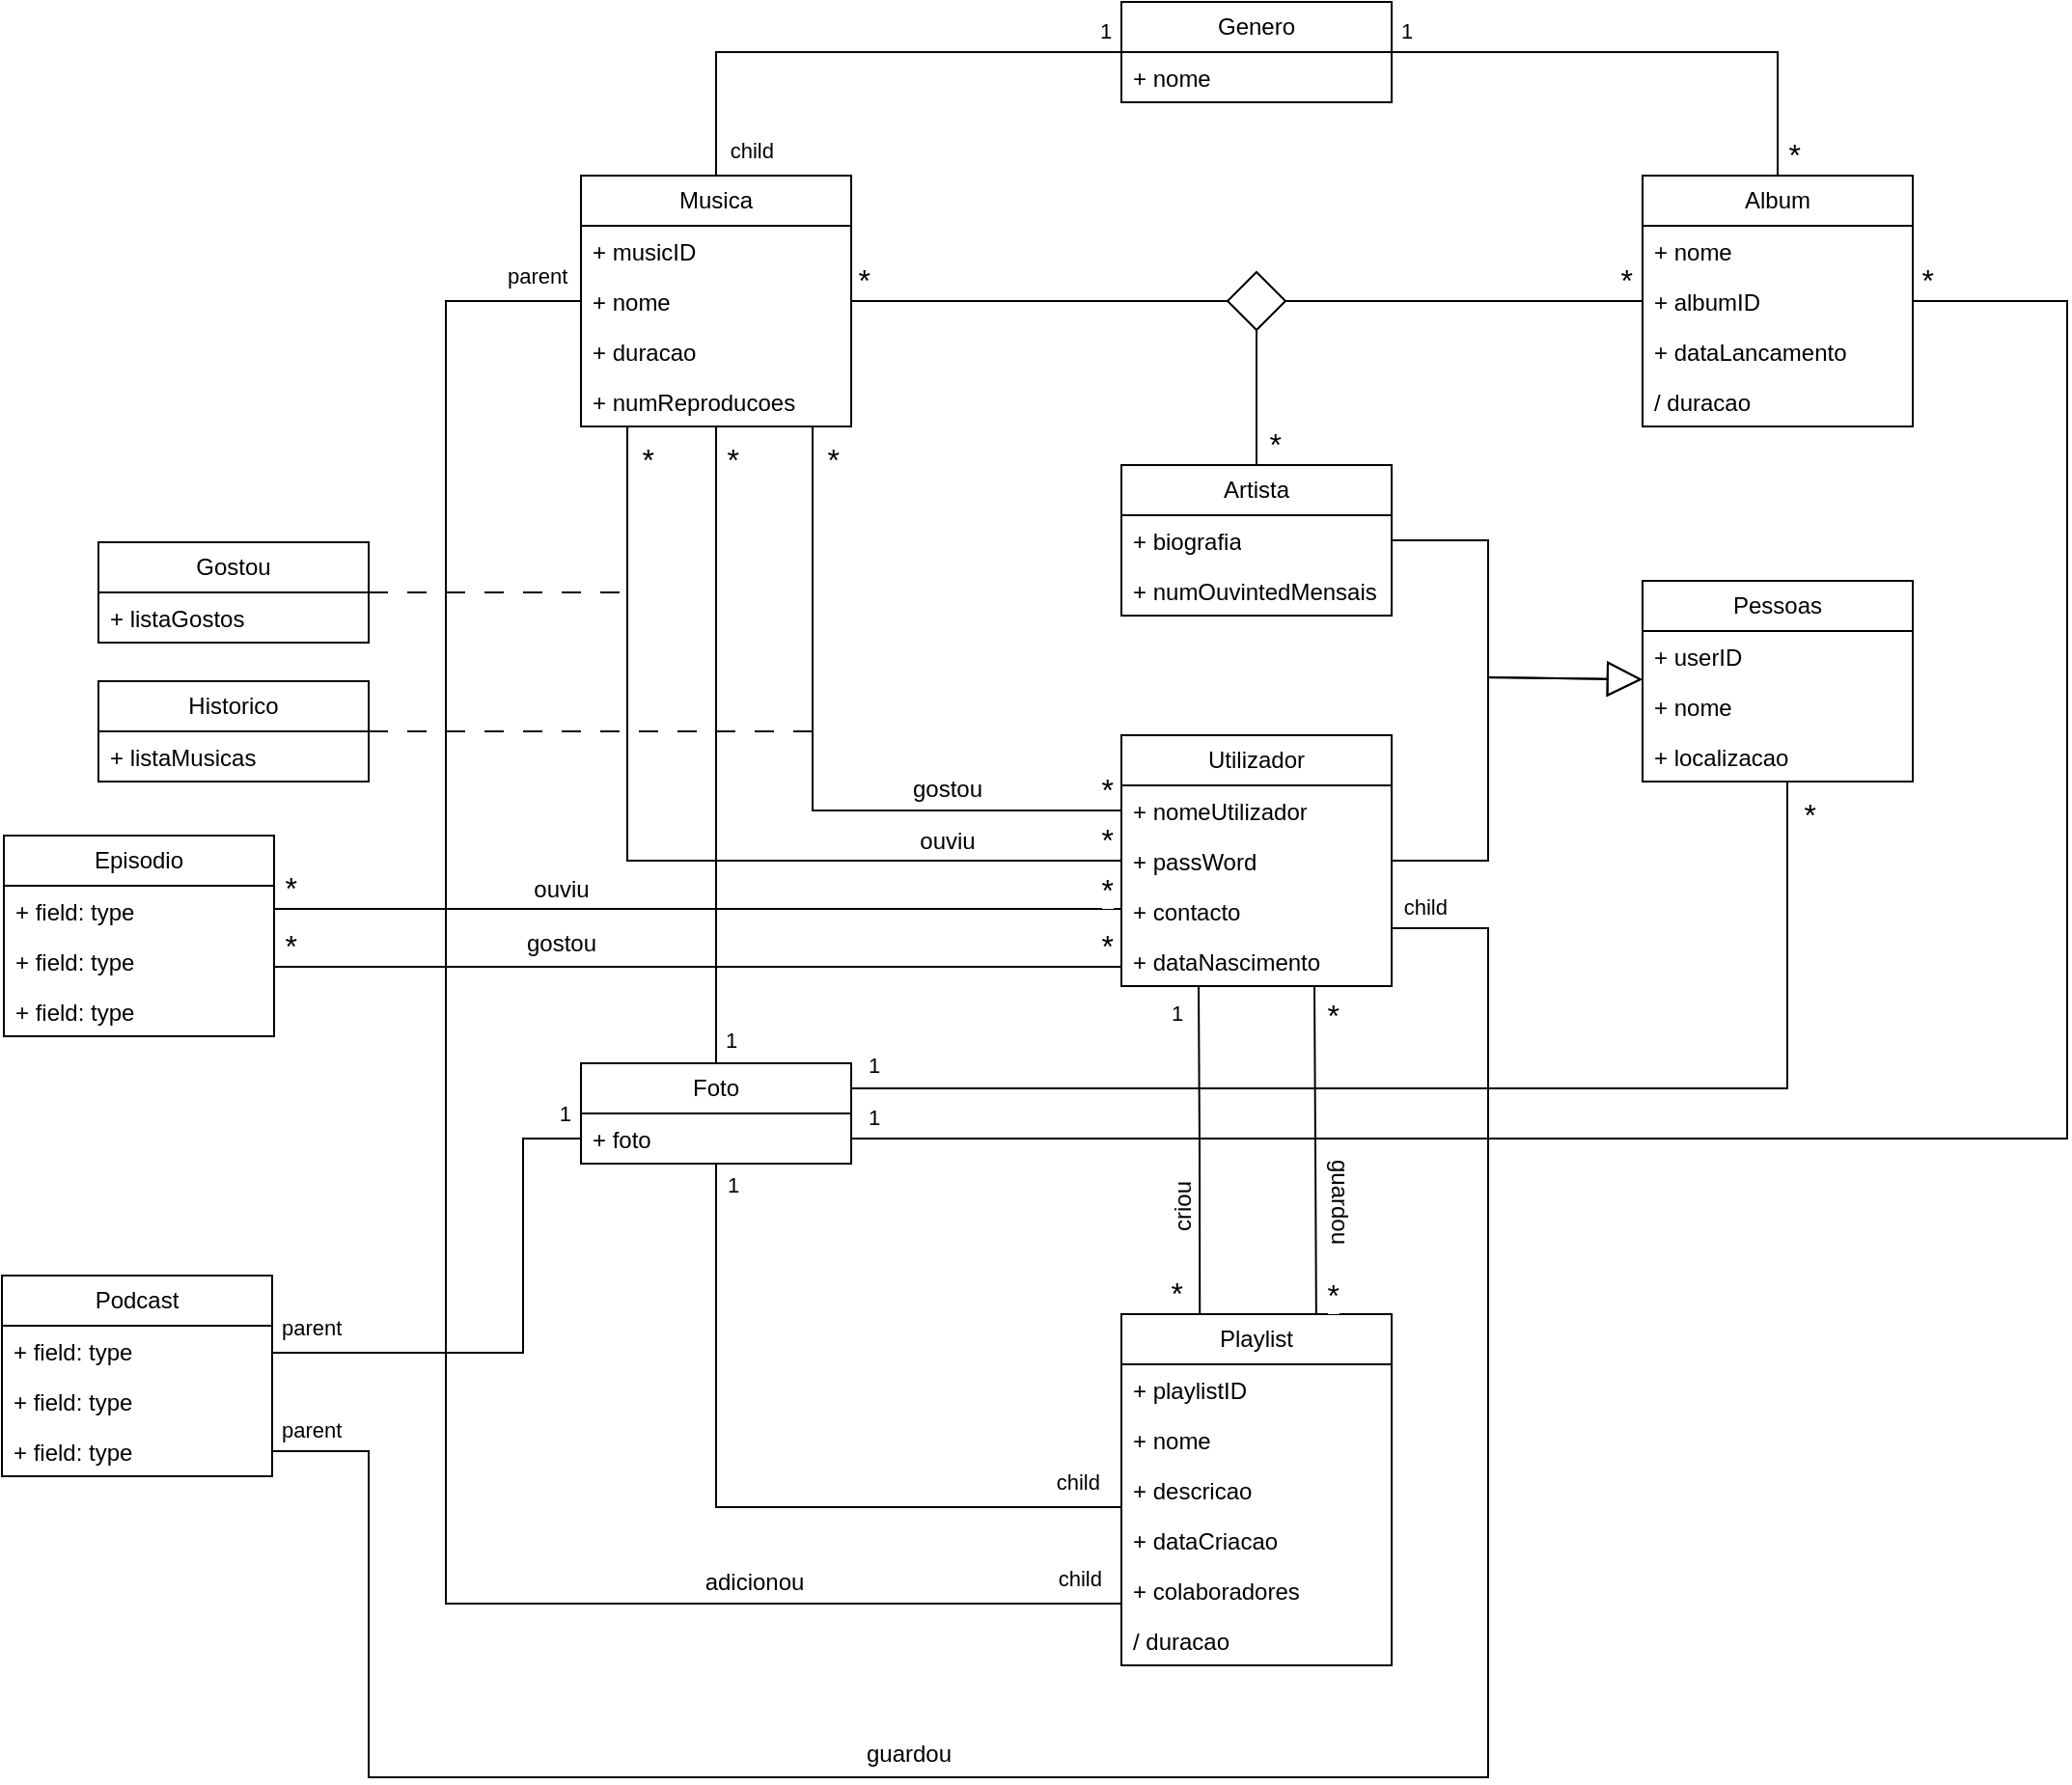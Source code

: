 <mxfile version="24.7.17">
  <diagram name="Page-1" id="JNxZQq6QSESMFC3WA3kJ">
    <mxGraphModel dx="2282" dy="948" grid="1" gridSize="10" guides="1" tooltips="1" connect="1" arrows="1" fold="1" page="1" pageScale="1" pageWidth="850" pageHeight="1100" math="0" shadow="0">
      <root>
        <mxCell id="0" />
        <mxCell id="1" parent="0" />
        <mxCell id="OnMlO-O9Yx9e1WYlPsAH-1" value="Pessoas" style="swimlane;fontStyle=0;childLayout=stackLayout;horizontal=1;startSize=26;fillColor=none;horizontalStack=0;resizeParent=1;resizeParentMax=0;resizeLast=0;collapsible=1;marginBottom=0;whiteSpace=wrap;html=1;" parent="1" vertex="1">
          <mxGeometry x="180" y="380" width="140" height="104" as="geometry">
            <mxRectangle x="80" y="80" width="90" height="30" as="alternateBounds" />
          </mxGeometry>
        </mxCell>
        <mxCell id="OnMlO-O9Yx9e1WYlPsAH-2" value="+ userID" style="text;strokeColor=none;fillColor=none;align=left;verticalAlign=top;spacingLeft=4;spacingRight=4;overflow=hidden;rotatable=0;points=[[0,0.5],[1,0.5]];portConstraint=eastwest;whiteSpace=wrap;html=1;" parent="OnMlO-O9Yx9e1WYlPsAH-1" vertex="1">
          <mxGeometry y="26" width="140" height="26" as="geometry" />
        </mxCell>
        <mxCell id="OnMlO-O9Yx9e1WYlPsAH-3" value="+ nome" style="text;strokeColor=none;fillColor=none;align=left;verticalAlign=top;spacingLeft=4;spacingRight=4;overflow=hidden;rotatable=0;points=[[0,0.5],[1,0.5]];portConstraint=eastwest;whiteSpace=wrap;html=1;" parent="OnMlO-O9Yx9e1WYlPsAH-1" vertex="1">
          <mxGeometry y="52" width="140" height="26" as="geometry" />
        </mxCell>
        <mxCell id="OnMlO-O9Yx9e1WYlPsAH-4" value="+ localizacao" style="text;strokeColor=none;fillColor=none;align=left;verticalAlign=top;spacingLeft=4;spacingRight=4;overflow=hidden;rotatable=0;points=[[0,0.5],[1,0.5]];portConstraint=eastwest;whiteSpace=wrap;html=1;" parent="OnMlO-O9Yx9e1WYlPsAH-1" vertex="1">
          <mxGeometry y="78" width="140" height="26" as="geometry" />
        </mxCell>
        <mxCell id="OnMlO-O9Yx9e1WYlPsAH-7" value="Artista" style="swimlane;fontStyle=0;childLayout=stackLayout;horizontal=1;startSize=26;fillColor=none;horizontalStack=0;resizeParent=1;resizeParentMax=0;resizeLast=0;collapsible=1;marginBottom=0;whiteSpace=wrap;html=1;" parent="1" vertex="1">
          <mxGeometry x="-90" y="320" width="140" height="78" as="geometry" />
        </mxCell>
        <mxCell id="OnMlO-O9Yx9e1WYlPsAH-8" value="+ biografia" style="text;strokeColor=none;fillColor=none;align=left;verticalAlign=top;spacingLeft=4;spacingRight=4;overflow=hidden;rotatable=0;points=[[0,0.5],[1,0.5]];portConstraint=eastwest;whiteSpace=wrap;html=1;" parent="OnMlO-O9Yx9e1WYlPsAH-7" vertex="1">
          <mxGeometry y="26" width="140" height="26" as="geometry" />
        </mxCell>
        <mxCell id="OnMlO-O9Yx9e1WYlPsAH-9" value="+ numOuvintedMensais" style="text;strokeColor=none;fillColor=none;align=left;verticalAlign=top;spacingLeft=4;spacingRight=4;overflow=hidden;rotatable=0;points=[[0,0.5],[1,0.5]];portConstraint=eastwest;whiteSpace=wrap;html=1;" parent="OnMlO-O9Yx9e1WYlPsAH-7" vertex="1">
          <mxGeometry y="52" width="140" height="26" as="geometry" />
        </mxCell>
        <mxCell id="OnMlO-O9Yx9e1WYlPsAH-11" value="Utilizador" style="swimlane;fontStyle=0;childLayout=stackLayout;horizontal=1;startSize=26;fillColor=none;horizontalStack=0;resizeParent=1;resizeParentMax=0;resizeLast=0;collapsible=1;marginBottom=0;whiteSpace=wrap;html=1;" parent="1" vertex="1">
          <mxGeometry x="-90" y="460" width="140" height="130" as="geometry" />
        </mxCell>
        <mxCell id="OnMlO-O9Yx9e1WYlPsAH-12" value="+ nomeUtilizador" style="text;strokeColor=none;fillColor=none;align=left;verticalAlign=top;spacingLeft=4;spacingRight=4;overflow=hidden;rotatable=0;points=[[0,0.5],[1,0.5]];portConstraint=eastwest;whiteSpace=wrap;html=1;" parent="OnMlO-O9Yx9e1WYlPsAH-11" vertex="1">
          <mxGeometry y="26" width="140" height="26" as="geometry" />
        </mxCell>
        <mxCell id="OnMlO-O9Yx9e1WYlPsAH-13" value="+ passWord" style="text;strokeColor=none;fillColor=none;align=left;verticalAlign=top;spacingLeft=4;spacingRight=4;overflow=hidden;rotatable=0;points=[[0,0.5],[1,0.5]];portConstraint=eastwest;whiteSpace=wrap;html=1;" parent="OnMlO-O9Yx9e1WYlPsAH-11" vertex="1">
          <mxGeometry y="52" width="140" height="26" as="geometry" />
        </mxCell>
        <mxCell id="OnMlO-O9Yx9e1WYlPsAH-14" value="+ contacto" style="text;strokeColor=none;fillColor=none;align=left;verticalAlign=top;spacingLeft=4;spacingRight=4;overflow=hidden;rotatable=0;points=[[0,0.5],[1,0.5]];portConstraint=eastwest;whiteSpace=wrap;html=1;" parent="OnMlO-O9Yx9e1WYlPsAH-11" vertex="1">
          <mxGeometry y="78" width="140" height="26" as="geometry" />
        </mxCell>
        <mxCell id="OnMlO-O9Yx9e1WYlPsAH-15" value="+ dataNascimento" style="text;strokeColor=none;fillColor=none;align=left;verticalAlign=top;spacingLeft=4;spacingRight=4;overflow=hidden;rotatable=0;points=[[0,0.5],[1,0.5]];portConstraint=eastwest;whiteSpace=wrap;html=1;" parent="OnMlO-O9Yx9e1WYlPsAH-11" vertex="1">
          <mxGeometry y="104" width="140" height="26" as="geometry" />
        </mxCell>
        <mxCell id="OnMlO-O9Yx9e1WYlPsAH-23" value="" style="endArrow=block;endSize=16;endFill=0;html=1;rounded=0;" parent="1" source="OnMlO-O9Yx9e1WYlPsAH-7" target="OnMlO-O9Yx9e1WYlPsAH-1" edge="1">
          <mxGeometry width="160" relative="1" as="geometry">
            <mxPoint x="60" y="580" as="sourcePoint" />
            <mxPoint x="220" y="580" as="targetPoint" />
            <Array as="points">
              <mxPoint x="100" y="359" />
              <mxPoint x="100" y="430" />
            </Array>
          </mxGeometry>
        </mxCell>
        <mxCell id="OnMlO-O9Yx9e1WYlPsAH-24" value="" style="endArrow=block;endSize=16;endFill=0;html=1;rounded=0;" parent="1" source="OnMlO-O9Yx9e1WYlPsAH-11" target="OnMlO-O9Yx9e1WYlPsAH-1" edge="1">
          <mxGeometry width="160" relative="1" as="geometry">
            <mxPoint x="60" y="369" as="sourcePoint" />
            <mxPoint x="160" y="610" as="targetPoint" />
            <Array as="points">
              <mxPoint x="100" y="525" />
              <mxPoint x="100" y="430" />
            </Array>
          </mxGeometry>
        </mxCell>
        <mxCell id="OnMlO-O9Yx9e1WYlPsAH-25" value="Foto" style="swimlane;fontStyle=0;childLayout=stackLayout;horizontal=1;startSize=26;fillColor=none;horizontalStack=0;resizeParent=1;resizeParentMax=0;resizeLast=0;collapsible=1;marginBottom=0;whiteSpace=wrap;html=1;" parent="1" vertex="1">
          <mxGeometry x="-370" y="630" width="140" height="52" as="geometry" />
        </mxCell>
        <mxCell id="OnMlO-O9Yx9e1WYlPsAH-26" value="+ foto" style="text;strokeColor=none;fillColor=none;align=left;verticalAlign=top;spacingLeft=4;spacingRight=4;overflow=hidden;rotatable=0;points=[[0,0.5],[1,0.5]];portConstraint=eastwest;whiteSpace=wrap;html=1;" parent="OnMlO-O9Yx9e1WYlPsAH-25" vertex="1">
          <mxGeometry y="26" width="140" height="26" as="geometry" />
        </mxCell>
        <mxCell id="OnMlO-O9Yx9e1WYlPsAH-43" value="" style="rhombus;whiteSpace=wrap;html=1;" parent="1" vertex="1">
          <mxGeometry x="-35" y="220" width="30" height="30" as="geometry" />
        </mxCell>
        <mxCell id="OnMlO-O9Yx9e1WYlPsAH-45" value="" style="endArrow=none;html=1;edgeStyle=orthogonalEdgeStyle;rounded=0;entryX=0.5;entryY=1;entryDx=0;entryDy=0;" parent="1" source="OnMlO-O9Yx9e1WYlPsAH-7" target="OnMlO-O9Yx9e1WYlPsAH-43" edge="1">
          <mxGeometry relative="1" as="geometry">
            <mxPoint x="-100" y="260" as="sourcePoint" />
            <mxPoint x="60" y="260" as="targetPoint" />
          </mxGeometry>
        </mxCell>
        <mxCell id="OnMlO-O9Yx9e1WYlPsAH-48" value="Musica" style="swimlane;fontStyle=0;childLayout=stackLayout;horizontal=1;startSize=26;fillColor=none;horizontalStack=0;resizeParent=1;resizeParentMax=0;resizeLast=0;collapsible=1;marginBottom=0;whiteSpace=wrap;html=1;" parent="1" vertex="1">
          <mxGeometry x="-370" y="170" width="140" height="130" as="geometry" />
        </mxCell>
        <mxCell id="OnMlO-O9Yx9e1WYlPsAH-49" value="+ musicID" style="text;strokeColor=none;fillColor=none;align=left;verticalAlign=top;spacingLeft=4;spacingRight=4;overflow=hidden;rotatable=0;points=[[0,0.5],[1,0.5]];portConstraint=eastwest;whiteSpace=wrap;html=1;" parent="OnMlO-O9Yx9e1WYlPsAH-48" vertex="1">
          <mxGeometry y="26" width="140" height="26" as="geometry" />
        </mxCell>
        <mxCell id="OnMlO-O9Yx9e1WYlPsAH-50" value="+ nome" style="text;strokeColor=none;fillColor=none;align=left;verticalAlign=top;spacingLeft=4;spacingRight=4;overflow=hidden;rotatable=0;points=[[0,0.5],[1,0.5]];portConstraint=eastwest;whiteSpace=wrap;html=1;" parent="OnMlO-O9Yx9e1WYlPsAH-48" vertex="1">
          <mxGeometry y="52" width="140" height="26" as="geometry" />
        </mxCell>
        <mxCell id="OnMlO-O9Yx9e1WYlPsAH-51" value="+ duracao" style="text;strokeColor=none;fillColor=none;align=left;verticalAlign=top;spacingLeft=4;spacingRight=4;overflow=hidden;rotatable=0;points=[[0,0.5],[1,0.5]];portConstraint=eastwest;whiteSpace=wrap;html=1;" parent="OnMlO-O9Yx9e1WYlPsAH-48" vertex="1">
          <mxGeometry y="78" width="140" height="26" as="geometry" />
        </mxCell>
        <mxCell id="OnMlO-O9Yx9e1WYlPsAH-56" value="+ numReproducoes" style="text;strokeColor=none;fillColor=none;align=left;verticalAlign=top;spacingLeft=4;spacingRight=4;overflow=hidden;rotatable=0;points=[[0,0.5],[1,0.5]];portConstraint=eastwest;whiteSpace=wrap;html=1;" parent="OnMlO-O9Yx9e1WYlPsAH-48" vertex="1">
          <mxGeometry y="104" width="140" height="26" as="geometry" />
        </mxCell>
        <mxCell id="OnMlO-O9Yx9e1WYlPsAH-52" value="Album" style="swimlane;fontStyle=0;childLayout=stackLayout;horizontal=1;startSize=26;fillColor=none;horizontalStack=0;resizeParent=1;resizeParentMax=0;resizeLast=0;collapsible=1;marginBottom=0;whiteSpace=wrap;html=1;" parent="1" vertex="1">
          <mxGeometry x="180" y="170" width="140" height="130" as="geometry" />
        </mxCell>
        <mxCell id="OnMlO-O9Yx9e1WYlPsAH-54" value="+ nome" style="text;strokeColor=none;fillColor=none;align=left;verticalAlign=top;spacingLeft=4;spacingRight=4;overflow=hidden;rotatable=0;points=[[0,0.5],[1,0.5]];portConstraint=eastwest;whiteSpace=wrap;html=1;" parent="OnMlO-O9Yx9e1WYlPsAH-52" vertex="1">
          <mxGeometry y="26" width="140" height="26" as="geometry" />
        </mxCell>
        <mxCell id="OnMlO-O9Yx9e1WYlPsAH-53" value="+ albumID" style="text;strokeColor=none;fillColor=none;align=left;verticalAlign=top;spacingLeft=4;spacingRight=4;overflow=hidden;rotatable=0;points=[[0,0.5],[1,0.5]];portConstraint=eastwest;whiteSpace=wrap;html=1;" parent="OnMlO-O9Yx9e1WYlPsAH-52" vertex="1">
          <mxGeometry y="52" width="140" height="26" as="geometry" />
        </mxCell>
        <mxCell id="OnMlO-O9Yx9e1WYlPsAH-55" value="+ dataLancamento" style="text;strokeColor=none;fillColor=none;align=left;verticalAlign=top;spacingLeft=4;spacingRight=4;overflow=hidden;rotatable=0;points=[[0,0.5],[1,0.5]];portConstraint=eastwest;whiteSpace=wrap;html=1;" parent="OnMlO-O9Yx9e1WYlPsAH-52" vertex="1">
          <mxGeometry y="78" width="140" height="26" as="geometry" />
        </mxCell>
        <mxCell id="OnMlO-O9Yx9e1WYlPsAH-57" value="/ duracao" style="text;strokeColor=none;fillColor=none;align=left;verticalAlign=top;spacingLeft=4;spacingRight=4;overflow=hidden;rotatable=0;points=[[0,0.5],[1,0.5]];portConstraint=eastwest;whiteSpace=wrap;html=1;" parent="OnMlO-O9Yx9e1WYlPsAH-52" vertex="1">
          <mxGeometry y="104" width="140" height="26" as="geometry" />
        </mxCell>
        <mxCell id="OnMlO-O9Yx9e1WYlPsAH-59" value="" style="endArrow=none;html=1;edgeStyle=orthogonalEdgeStyle;rounded=0;exitX=0;exitY=0.5;exitDx=0;exitDy=0;" parent="1" source="OnMlO-O9Yx9e1WYlPsAH-43" target="OnMlO-O9Yx9e1WYlPsAH-48" edge="1">
          <mxGeometry relative="1" as="geometry">
            <mxPoint x="-10" y="330" as="sourcePoint" />
            <mxPoint x="-10" y="240" as="targetPoint" />
          </mxGeometry>
        </mxCell>
        <mxCell id="OnMlO-O9Yx9e1WYlPsAH-62" value="" style="endArrow=none;html=1;edgeStyle=orthogonalEdgeStyle;rounded=0;exitX=1;exitY=0.5;exitDx=0;exitDy=0;" parent="1" source="OnMlO-O9Yx9e1WYlPsAH-43" target="OnMlO-O9Yx9e1WYlPsAH-52" edge="1">
          <mxGeometry relative="1" as="geometry">
            <mxPoint x="-25" y="225" as="sourcePoint" />
            <mxPoint x="-170" y="225" as="targetPoint" />
          </mxGeometry>
        </mxCell>
        <mxCell id="OnMlO-O9Yx9e1WYlPsAH-65" value="Genero" style="swimlane;fontStyle=0;childLayout=stackLayout;horizontal=1;startSize=26;fillColor=none;horizontalStack=0;resizeParent=1;resizeParentMax=0;resizeLast=0;collapsible=1;marginBottom=0;whiteSpace=wrap;html=1;" parent="1" vertex="1">
          <mxGeometry x="-90" y="80" width="140" height="52" as="geometry" />
        </mxCell>
        <mxCell id="OnMlO-O9Yx9e1WYlPsAH-66" value="+ nome" style="text;strokeColor=none;fillColor=none;align=left;verticalAlign=top;spacingLeft=4;spacingRight=4;overflow=hidden;rotatable=0;points=[[0,0.5],[1,0.5]];portConstraint=eastwest;whiteSpace=wrap;html=1;" parent="OnMlO-O9Yx9e1WYlPsAH-65" vertex="1">
          <mxGeometry y="26" width="140" height="26" as="geometry" />
        </mxCell>
        <mxCell id="OnMlO-O9Yx9e1WYlPsAH-69" value="" style="endArrow=none;html=1;edgeStyle=orthogonalEdgeStyle;rounded=0;" parent="1" source="OnMlO-O9Yx9e1WYlPsAH-65" target="OnMlO-O9Yx9e1WYlPsAH-48" edge="1">
          <mxGeometry relative="1" as="geometry">
            <mxPoint x="-100" y="60" as="sourcePoint" />
            <mxPoint x="-160" y="235" as="targetPoint" />
          </mxGeometry>
        </mxCell>
        <mxCell id="OnMlO-O9Yx9e1WYlPsAH-70" value="1" style="edgeLabel;resizable=0;html=1;align=left;verticalAlign=bottom;" parent="OnMlO-O9Yx9e1WYlPsAH-69" connectable="0" vertex="1">
          <mxGeometry x="-1" relative="1" as="geometry">
            <mxPoint x="-13" y="-3" as="offset" />
          </mxGeometry>
        </mxCell>
        <mxCell id="OnMlO-O9Yx9e1WYlPsAH-71" value="child" style="edgeLabel;resizable=0;html=1;align=right;verticalAlign=bottom;" parent="OnMlO-O9Yx9e1WYlPsAH-69" connectable="0" vertex="1">
          <mxGeometry x="1" relative="1" as="geometry">
            <mxPoint x="30" y="-5" as="offset" />
          </mxGeometry>
        </mxCell>
        <mxCell id="OnMlO-O9Yx9e1WYlPsAH-72" value="" style="endArrow=none;html=1;edgeStyle=orthogonalEdgeStyle;rounded=0;" parent="1" source="OnMlO-O9Yx9e1WYlPsAH-65" target="OnMlO-O9Yx9e1WYlPsAH-52" edge="1">
          <mxGeometry relative="1" as="geometry">
            <mxPoint x="100" y="90" as="sourcePoint" />
            <mxPoint x="-240" y="160" as="targetPoint" />
          </mxGeometry>
        </mxCell>
        <mxCell id="OnMlO-O9Yx9e1WYlPsAH-73" value="1" style="edgeLabel;resizable=0;html=1;align=left;verticalAlign=bottom;" parent="OnMlO-O9Yx9e1WYlPsAH-72" connectable="0" vertex="1">
          <mxGeometry x="-1" relative="1" as="geometry">
            <mxPoint x="3" y="-3" as="offset" />
          </mxGeometry>
        </mxCell>
        <mxCell id="OnMlO-O9Yx9e1WYlPsAH-74" value="&lt;font size=&quot;1&quot;&gt;&lt;sub style=&quot;font-size: 16px;&quot;&gt;*&lt;/sub&gt;&lt;/font&gt;" style="edgeLabel;resizable=0;html=1;align=right;verticalAlign=bottom;" parent="OnMlO-O9Yx9e1WYlPsAH-72" connectable="0" vertex="1">
          <mxGeometry x="1" relative="1" as="geometry">
            <mxPoint x="12" as="offset" />
          </mxGeometry>
        </mxCell>
        <mxCell id="OnMlO-O9Yx9e1WYlPsAH-75" value="" style="endArrow=none;html=1;edgeStyle=orthogonalEdgeStyle;rounded=0;exitX=0.5;exitY=0;exitDx=0;exitDy=0;" parent="1" source="OnMlO-O9Yx9e1WYlPsAH-25" target="OnMlO-O9Yx9e1WYlPsAH-48" edge="1">
          <mxGeometry relative="1" as="geometry">
            <mxPoint x="-300" y="690" as="sourcePoint" />
            <mxPoint x="-300.37" y="300.568" as="targetPoint" />
            <Array as="points" />
          </mxGeometry>
        </mxCell>
        <mxCell id="OnMlO-O9Yx9e1WYlPsAH-76" value="1" style="edgeLabel;resizable=0;html=1;align=left;verticalAlign=bottom;" parent="OnMlO-O9Yx9e1WYlPsAH-75" connectable="0" vertex="1">
          <mxGeometry x="-1" relative="1" as="geometry">
            <mxPoint x="3" y="-4" as="offset" />
          </mxGeometry>
        </mxCell>
        <mxCell id="7jccI8i3BzKPVbJU6znn-1" value="" style="endArrow=none;html=1;edgeStyle=orthogonalEdgeStyle;rounded=0;" edge="1" parent="1" source="OnMlO-O9Yx9e1WYlPsAH-11" target="OnMlO-O9Yx9e1WYlPsAH-48">
          <mxGeometry relative="1" as="geometry">
            <mxPoint x="-100" y="530" as="sourcePoint" />
            <mxPoint x="-350" y="300" as="targetPoint" />
            <Array as="points">
              <mxPoint x="-346" y="525" />
            </Array>
          </mxGeometry>
        </mxCell>
        <mxCell id="7jccI8i3BzKPVbJU6znn-4" value="Gostou" style="swimlane;fontStyle=0;childLayout=stackLayout;horizontal=1;startSize=26;fillColor=none;horizontalStack=0;resizeParent=1;resizeParentMax=0;resizeLast=0;collapsible=1;marginBottom=0;whiteSpace=wrap;html=1;" vertex="1" parent="1">
          <mxGeometry x="-620" y="360" width="140" height="52" as="geometry" />
        </mxCell>
        <mxCell id="7jccI8i3BzKPVbJU6znn-6" value="+ listaGostos" style="text;strokeColor=none;fillColor=none;align=left;verticalAlign=top;spacingLeft=4;spacingRight=4;overflow=hidden;rotatable=0;points=[[0,0.5],[1,0.5]];portConstraint=eastwest;whiteSpace=wrap;html=1;" vertex="1" parent="7jccI8i3BzKPVbJU6znn-4">
          <mxGeometry y="26" width="140" height="26" as="geometry" />
        </mxCell>
        <mxCell id="7jccI8i3BzKPVbJU6znn-11" value="" style="endArrow=none;startArrow=none;endFill=0;startFill=0;endSize=8;html=1;verticalAlign=bottom;dashed=1;labelBackgroundColor=none;dashPattern=10 10;rounded=0;" edge="1" parent="1" source="7jccI8i3BzKPVbJU6znn-4">
          <mxGeometry width="160" relative="1" as="geometry">
            <mxPoint x="-640" y="273" as="sourcePoint" />
            <mxPoint x="-350" y="386" as="targetPoint" />
          </mxGeometry>
        </mxCell>
        <mxCell id="7jccI8i3BzKPVbJU6znn-12" value="" style="endArrow=none;html=1;edgeStyle=orthogonalEdgeStyle;rounded=0;" edge="1" parent="1" source="OnMlO-O9Yx9e1WYlPsAH-11" target="OnMlO-O9Yx9e1WYlPsAH-48">
          <mxGeometry relative="1" as="geometry">
            <mxPoint x="-90" y="530" as="sourcePoint" />
            <mxPoint x="-240" y="320" as="targetPoint" />
            <Array as="points">
              <mxPoint x="-250" y="499" />
            </Array>
          </mxGeometry>
        </mxCell>
        <mxCell id="7jccI8i3BzKPVbJU6znn-15" value="Historico" style="swimlane;fontStyle=0;childLayout=stackLayout;horizontal=1;startSize=26;fillColor=none;horizontalStack=0;resizeParent=1;resizeParentMax=0;resizeLast=0;collapsible=1;marginBottom=0;whiteSpace=wrap;html=1;" vertex="1" parent="1">
          <mxGeometry x="-620" y="432" width="140" height="52" as="geometry" />
        </mxCell>
        <mxCell id="7jccI8i3BzKPVbJU6znn-16" value="+ listaMusicas" style="text;strokeColor=none;fillColor=none;align=left;verticalAlign=top;spacingLeft=4;spacingRight=4;overflow=hidden;rotatable=0;points=[[0,0.5],[1,0.5]];portConstraint=eastwest;whiteSpace=wrap;html=1;" vertex="1" parent="7jccI8i3BzKPVbJU6znn-15">
          <mxGeometry y="26" width="140" height="26" as="geometry" />
        </mxCell>
        <mxCell id="7jccI8i3BzKPVbJU6znn-17" value="" style="endArrow=none;startArrow=none;endFill=0;startFill=0;endSize=40;html=1;verticalAlign=bottom;dashed=1;labelBackgroundColor=none;dashPattern=10 10;rounded=0;startSize=0;" edge="1" parent="1" source="7jccI8i3BzKPVbJU6znn-15">
          <mxGeometry width="160" relative="1" as="geometry">
            <mxPoint x="-600" y="356" as="sourcePoint" />
            <mxPoint x="-250" y="458" as="targetPoint" />
          </mxGeometry>
        </mxCell>
        <mxCell id="7jccI8i3BzKPVbJU6znn-18" value="Playlist" style="swimlane;fontStyle=0;childLayout=stackLayout;horizontal=1;startSize=26;fillColor=none;horizontalStack=0;resizeParent=1;resizeParentMax=0;resizeLast=0;collapsible=1;marginBottom=0;whiteSpace=wrap;html=1;" vertex="1" parent="1">
          <mxGeometry x="-90" y="760" width="140" height="182" as="geometry" />
        </mxCell>
        <mxCell id="7jccI8i3BzKPVbJU6znn-19" value="&lt;div&gt;+ playlistID&lt;/div&gt;&lt;div&gt;&lt;br&gt;&lt;/div&gt;" style="text;strokeColor=none;fillColor=none;align=left;verticalAlign=top;spacingLeft=4;spacingRight=4;overflow=hidden;rotatable=0;points=[[0,0.5],[1,0.5]];portConstraint=eastwest;whiteSpace=wrap;html=1;" vertex="1" parent="7jccI8i3BzKPVbJU6znn-18">
          <mxGeometry y="26" width="140" height="26" as="geometry" />
        </mxCell>
        <mxCell id="7jccI8i3BzKPVbJU6znn-20" value="+ nome" style="text;strokeColor=none;fillColor=none;align=left;verticalAlign=top;spacingLeft=4;spacingRight=4;overflow=hidden;rotatable=0;points=[[0,0.5],[1,0.5]];portConstraint=eastwest;whiteSpace=wrap;html=1;" vertex="1" parent="7jccI8i3BzKPVbJU6znn-18">
          <mxGeometry y="52" width="140" height="26" as="geometry" />
        </mxCell>
        <mxCell id="7jccI8i3BzKPVbJU6znn-21" value="+ descricao" style="text;strokeColor=none;fillColor=none;align=left;verticalAlign=top;spacingLeft=4;spacingRight=4;overflow=hidden;rotatable=0;points=[[0,0.5],[1,0.5]];portConstraint=eastwest;whiteSpace=wrap;html=1;" vertex="1" parent="7jccI8i3BzKPVbJU6znn-18">
          <mxGeometry y="78" width="140" height="26" as="geometry" />
        </mxCell>
        <mxCell id="7jccI8i3BzKPVbJU6znn-22" value="+ dataCriacao" style="text;strokeColor=none;fillColor=none;align=left;verticalAlign=top;spacingLeft=4;spacingRight=4;overflow=hidden;rotatable=0;points=[[0,0.5],[1,0.5]];portConstraint=eastwest;whiteSpace=wrap;html=1;" vertex="1" parent="7jccI8i3BzKPVbJU6znn-18">
          <mxGeometry y="104" width="140" height="26" as="geometry" />
        </mxCell>
        <mxCell id="7jccI8i3BzKPVbJU6znn-24" value="+ colaboradores" style="text;strokeColor=none;fillColor=none;align=left;verticalAlign=top;spacingLeft=4;spacingRight=4;overflow=hidden;rotatable=0;points=[[0,0.5],[1,0.5]];portConstraint=eastwest;whiteSpace=wrap;html=1;" vertex="1" parent="7jccI8i3BzKPVbJU6znn-18">
          <mxGeometry y="130" width="140" height="26" as="geometry" />
        </mxCell>
        <mxCell id="7jccI8i3BzKPVbJU6znn-23" value="/ duracao" style="text;strokeColor=none;fillColor=none;align=left;verticalAlign=top;spacingLeft=4;spacingRight=4;overflow=hidden;rotatable=0;points=[[0,0.5],[1,0.5]];portConstraint=eastwest;whiteSpace=wrap;html=1;" vertex="1" parent="7jccI8i3BzKPVbJU6znn-18">
          <mxGeometry y="156" width="140" height="26" as="geometry" />
        </mxCell>
        <mxCell id="7jccI8i3BzKPVbJU6znn-28" value="" style="endArrow=none;html=1;edgeStyle=orthogonalEdgeStyle;rounded=0;exitX=0.171;exitY=1.024;exitDx=0;exitDy=0;exitPerimeter=0;entryX=0.29;entryY=0.001;entryDx=0;entryDy=0;entryPerimeter=0;" edge="1" parent="1" target="7jccI8i3BzKPVbJU6znn-18">
          <mxGeometry relative="1" as="geometry">
            <mxPoint x="-50.0" y="590.004" as="sourcePoint" />
            <mxPoint x="-50.0" y="749.198" as="targetPoint" />
          </mxGeometry>
        </mxCell>
        <mxCell id="7jccI8i3BzKPVbJU6znn-29" value="1" style="edgeLabel;resizable=0;html=1;align=left;verticalAlign=bottom;" connectable="0" vertex="1" parent="7jccI8i3BzKPVbJU6znn-28">
          <mxGeometry x="-1" relative="1" as="geometry">
            <mxPoint x="-16" y="22" as="offset" />
          </mxGeometry>
        </mxCell>
        <mxCell id="7jccI8i3BzKPVbJU6znn-34" value="" style="endArrow=none;html=1;edgeStyle=orthogonalEdgeStyle;rounded=0;exitX=0.777;exitY=1.014;exitDx=0;exitDy=0;exitPerimeter=0;entryX=0.721;entryY=0.002;entryDx=0;entryDy=0;entryPerimeter=0;" edge="1" parent="1" target="7jccI8i3BzKPVbJU6znn-18">
          <mxGeometry relative="1" as="geometry">
            <mxPoint x="10.0" y="590.004" as="sourcePoint" />
            <mxPoint x="10.7" y="749.64" as="targetPoint" />
          </mxGeometry>
        </mxCell>
        <mxCell id="7jccI8i3BzKPVbJU6znn-40" value="" style="endArrow=none;html=1;edgeStyle=orthogonalEdgeStyle;rounded=0;" edge="1" parent="1" source="OnMlO-O9Yx9e1WYlPsAH-25" target="7jccI8i3BzKPVbJU6znn-18">
          <mxGeometry relative="1" as="geometry">
            <mxPoint x="-300" y="702" as="sourcePoint" />
            <mxPoint x="-100" y="820" as="targetPoint" />
            <Array as="points">
              <mxPoint x="-300" y="860" />
            </Array>
          </mxGeometry>
        </mxCell>
        <mxCell id="7jccI8i3BzKPVbJU6znn-41" value="1" style="edgeLabel;resizable=0;html=1;align=left;verticalAlign=bottom;" connectable="0" vertex="1" parent="7jccI8i3BzKPVbJU6znn-40">
          <mxGeometry x="-1" relative="1" as="geometry">
            <mxPoint x="4" y="19" as="offset" />
          </mxGeometry>
        </mxCell>
        <mxCell id="7jccI8i3BzKPVbJU6znn-42" value="child" style="edgeLabel;resizable=0;html=1;align=right;verticalAlign=bottom;" connectable="0" vertex="1" parent="7jccI8i3BzKPVbJU6znn-40">
          <mxGeometry x="1" relative="1" as="geometry">
            <mxPoint x="-11" y="-5" as="offset" />
          </mxGeometry>
        </mxCell>
        <mxCell id="7jccI8i3BzKPVbJU6znn-47" value="" style="endArrow=none;html=1;edgeStyle=orthogonalEdgeStyle;rounded=0;" edge="1" parent="1" source="OnMlO-O9Yx9e1WYlPsAH-48" target="7jccI8i3BzKPVbJU6znn-18">
          <mxGeometry relative="1" as="geometry">
            <mxPoint x="-430" y="880" as="sourcePoint" />
            <mxPoint x="-270" y="880" as="targetPoint" />
            <Array as="points">
              <mxPoint x="-440" y="235" />
              <mxPoint x="-440" y="910" />
            </Array>
          </mxGeometry>
        </mxCell>
        <mxCell id="7jccI8i3BzKPVbJU6znn-48" value="parent" style="edgeLabel;resizable=0;html=1;align=left;verticalAlign=bottom;" connectable="0" vertex="1" parent="7jccI8i3BzKPVbJU6znn-47">
          <mxGeometry x="-1" relative="1" as="geometry">
            <mxPoint x="-40" y="-5" as="offset" />
          </mxGeometry>
        </mxCell>
        <mxCell id="7jccI8i3BzKPVbJU6znn-49" value="child" style="edgeLabel;resizable=0;html=1;align=right;verticalAlign=bottom;" connectable="0" vertex="1" parent="7jccI8i3BzKPVbJU6znn-47">
          <mxGeometry x="1" relative="1" as="geometry">
            <mxPoint x="-10" y="-5" as="offset" />
          </mxGeometry>
        </mxCell>
        <mxCell id="7jccI8i3BzKPVbJU6znn-50" value="" style="endArrow=none;html=1;edgeStyle=orthogonalEdgeStyle;rounded=0;" edge="1" parent="1" source="OnMlO-O9Yx9e1WYlPsAH-25" target="OnMlO-O9Yx9e1WYlPsAH-1">
          <mxGeometry relative="1" as="geometry">
            <mxPoint x="80" y="660" as="sourcePoint" />
            <mxPoint x="240" y="660" as="targetPoint" />
            <Array as="points">
              <mxPoint x="255" y="643" />
            </Array>
          </mxGeometry>
        </mxCell>
        <mxCell id="7jccI8i3BzKPVbJU6znn-51" value="1" style="edgeLabel;resizable=0;html=1;align=left;verticalAlign=bottom;" connectable="0" vertex="1" parent="7jccI8i3BzKPVbJU6znn-50">
          <mxGeometry x="-1" relative="1" as="geometry">
            <mxPoint x="7" y="-4" as="offset" />
          </mxGeometry>
        </mxCell>
        <mxCell id="7jccI8i3BzKPVbJU6znn-53" value="Podcast" style="swimlane;fontStyle=0;childLayout=stackLayout;horizontal=1;startSize=26;fillColor=none;horizontalStack=0;resizeParent=1;resizeParentMax=0;resizeLast=0;collapsible=1;marginBottom=0;whiteSpace=wrap;html=1;" vertex="1" parent="1">
          <mxGeometry x="-670" y="740" width="140" height="104" as="geometry" />
        </mxCell>
        <mxCell id="7jccI8i3BzKPVbJU6znn-54" value="+ field: type" style="text;strokeColor=none;fillColor=none;align=left;verticalAlign=top;spacingLeft=4;spacingRight=4;overflow=hidden;rotatable=0;points=[[0,0.5],[1,0.5]];portConstraint=eastwest;whiteSpace=wrap;html=1;" vertex="1" parent="7jccI8i3BzKPVbJU6znn-53">
          <mxGeometry y="26" width="140" height="26" as="geometry" />
        </mxCell>
        <mxCell id="7jccI8i3BzKPVbJU6znn-55" value="+ field: type" style="text;strokeColor=none;fillColor=none;align=left;verticalAlign=top;spacingLeft=4;spacingRight=4;overflow=hidden;rotatable=0;points=[[0,0.5],[1,0.5]];portConstraint=eastwest;whiteSpace=wrap;html=1;" vertex="1" parent="7jccI8i3BzKPVbJU6znn-53">
          <mxGeometry y="52" width="140" height="26" as="geometry" />
        </mxCell>
        <mxCell id="7jccI8i3BzKPVbJU6znn-56" value="+ field: type" style="text;strokeColor=none;fillColor=none;align=left;verticalAlign=top;spacingLeft=4;spacingRight=4;overflow=hidden;rotatable=0;points=[[0,0.5],[1,0.5]];portConstraint=eastwest;whiteSpace=wrap;html=1;" vertex="1" parent="7jccI8i3BzKPVbJU6znn-53">
          <mxGeometry y="78" width="140" height="26" as="geometry" />
        </mxCell>
        <mxCell id="7jccI8i3BzKPVbJU6znn-57" value="Episodio" style="swimlane;fontStyle=0;childLayout=stackLayout;horizontal=1;startSize=26;fillColor=none;horizontalStack=0;resizeParent=1;resizeParentMax=0;resizeLast=0;collapsible=1;marginBottom=0;whiteSpace=wrap;html=1;" vertex="1" parent="1">
          <mxGeometry x="-669" y="512" width="140" height="104" as="geometry" />
        </mxCell>
        <mxCell id="7jccI8i3BzKPVbJU6znn-58" value="+ field: type" style="text;strokeColor=none;fillColor=none;align=left;verticalAlign=top;spacingLeft=4;spacingRight=4;overflow=hidden;rotatable=0;points=[[0,0.5],[1,0.5]];portConstraint=eastwest;whiteSpace=wrap;html=1;" vertex="1" parent="7jccI8i3BzKPVbJU6znn-57">
          <mxGeometry y="26" width="140" height="26" as="geometry" />
        </mxCell>
        <mxCell id="7jccI8i3BzKPVbJU6znn-59" value="+ field: type" style="text;strokeColor=none;fillColor=none;align=left;verticalAlign=top;spacingLeft=4;spacingRight=4;overflow=hidden;rotatable=0;points=[[0,0.5],[1,0.5]];portConstraint=eastwest;whiteSpace=wrap;html=1;" vertex="1" parent="7jccI8i3BzKPVbJU6znn-57">
          <mxGeometry y="52" width="140" height="26" as="geometry" />
        </mxCell>
        <mxCell id="7jccI8i3BzKPVbJU6znn-60" value="+ field: type" style="text;strokeColor=none;fillColor=none;align=left;verticalAlign=top;spacingLeft=4;spacingRight=4;overflow=hidden;rotatable=0;points=[[0,0.5],[1,0.5]];portConstraint=eastwest;whiteSpace=wrap;html=1;" vertex="1" parent="7jccI8i3BzKPVbJU6znn-57">
          <mxGeometry y="78" width="140" height="26" as="geometry" />
        </mxCell>
        <mxCell id="7jccI8i3BzKPVbJU6znn-61" value="" style="endArrow=none;html=1;edgeStyle=orthogonalEdgeStyle;rounded=0;" edge="1" parent="1" source="7jccI8i3BzKPVbJU6znn-53" target="OnMlO-O9Yx9e1WYlPsAH-25">
          <mxGeometry relative="1" as="geometry">
            <mxPoint x="-530" y="670" as="sourcePoint" />
            <mxPoint x="-380" y="670" as="targetPoint" />
            <Array as="points">
              <mxPoint x="-400" y="780" />
              <mxPoint x="-400" y="669" />
            </Array>
          </mxGeometry>
        </mxCell>
        <mxCell id="7jccI8i3BzKPVbJU6znn-62" value="parent" style="edgeLabel;resizable=0;html=1;align=left;verticalAlign=bottom;" connectable="0" vertex="1" parent="7jccI8i3BzKPVbJU6znn-61">
          <mxGeometry x="-1" relative="1" as="geometry">
            <mxPoint x="3" y="-5" as="offset" />
          </mxGeometry>
        </mxCell>
        <mxCell id="7jccI8i3BzKPVbJU6znn-63" value="1" style="edgeLabel;resizable=0;html=1;align=right;verticalAlign=bottom;" connectable="0" vertex="1" parent="7jccI8i3BzKPVbJU6znn-61">
          <mxGeometry x="1" relative="1" as="geometry">
            <mxPoint x="-5" y="-5" as="offset" />
          </mxGeometry>
        </mxCell>
        <mxCell id="7jccI8i3BzKPVbJU6znn-65" value="" style="endArrow=none;html=1;edgeStyle=orthogonalEdgeStyle;rounded=0;" edge="1" parent="1" source="7jccI8i3BzKPVbJU6znn-57" target="OnMlO-O9Yx9e1WYlPsAH-11">
          <mxGeometry relative="1" as="geometry">
            <mxPoint x="-310" y="560" as="sourcePoint" />
            <mxPoint x="-150" y="560" as="targetPoint" />
            <Array as="points">
              <mxPoint x="-420" y="550" />
              <mxPoint x="-420" y="550" />
            </Array>
          </mxGeometry>
        </mxCell>
        <mxCell id="7jccI8i3BzKPVbJU6znn-68" value="" style="endArrow=none;html=1;edgeStyle=orthogonalEdgeStyle;rounded=0;" edge="1" parent="1" source="7jccI8i3BzKPVbJU6znn-57" target="OnMlO-O9Yx9e1WYlPsAH-11">
          <mxGeometry relative="1" as="geometry">
            <mxPoint x="-519" y="561" as="sourcePoint" />
            <mxPoint x="-80" y="561" as="targetPoint" />
            <Array as="points">
              <mxPoint x="-410" y="580" />
              <mxPoint x="-410" y="580" />
            </Array>
          </mxGeometry>
        </mxCell>
        <mxCell id="7jccI8i3BzKPVbJU6znn-71" value="" style="endArrow=none;html=1;edgeStyle=orthogonalEdgeStyle;rounded=0;" edge="1" parent="1" source="7jccI8i3BzKPVbJU6znn-53" target="OnMlO-O9Yx9e1WYlPsAH-11">
          <mxGeometry relative="1" as="geometry">
            <mxPoint x="-509" y="820.5" as="sourcePoint" />
            <mxPoint x="-70" y="820.5" as="targetPoint" />
            <Array as="points">
              <mxPoint x="-480" y="831" />
              <mxPoint x="-480" y="1000" />
              <mxPoint x="100" y="1000" />
              <mxPoint x="100" y="560" />
            </Array>
          </mxGeometry>
        </mxCell>
        <mxCell id="7jccI8i3BzKPVbJU6znn-72" value="parent" style="edgeLabel;resizable=0;html=1;align=left;verticalAlign=bottom;" connectable="0" vertex="1" parent="7jccI8i3BzKPVbJU6znn-71">
          <mxGeometry x="-1" relative="1" as="geometry">
            <mxPoint x="3" y="-3" as="offset" />
          </mxGeometry>
        </mxCell>
        <mxCell id="7jccI8i3BzKPVbJU6znn-73" value="child" style="edgeLabel;resizable=0;html=1;align=right;verticalAlign=bottom;" connectable="0" vertex="1" parent="7jccI8i3BzKPVbJU6znn-71">
          <mxGeometry x="1" relative="1" as="geometry">
            <mxPoint x="29" y="-3" as="offset" />
          </mxGeometry>
        </mxCell>
        <mxCell id="7jccI8i3BzKPVbJU6znn-79" value="guardou" style="text;html=1;align=center;verticalAlign=middle;whiteSpace=wrap;rounded=0;" vertex="1" parent="1">
          <mxGeometry x="-230" y="973" width="60" height="30" as="geometry" />
        </mxCell>
        <mxCell id="7jccI8i3BzKPVbJU6znn-80" value="gostou" style="text;html=1;align=center;verticalAlign=middle;whiteSpace=wrap;rounded=0;" vertex="1" parent="1">
          <mxGeometry x="-410" y="553" width="60" height="30" as="geometry" />
        </mxCell>
        <mxCell id="7jccI8i3BzKPVbJU6znn-81" value="ouviu" style="text;html=1;align=center;verticalAlign=middle;whiteSpace=wrap;rounded=0;" vertex="1" parent="1">
          <mxGeometry x="-410" y="525" width="60" height="30" as="geometry" />
        </mxCell>
        <mxCell id="7jccI8i3BzKPVbJU6znn-82" value="" style="endArrow=none;html=1;edgeStyle=orthogonalEdgeStyle;rounded=0;" edge="1" parent="1" source="OnMlO-O9Yx9e1WYlPsAH-25" target="OnMlO-O9Yx9e1WYlPsAH-52">
          <mxGeometry relative="1" as="geometry">
            <mxPoint x="-220" y="663" as="sourcePoint" />
            <mxPoint x="265" y="493" as="targetPoint" />
            <Array as="points">
              <mxPoint x="400" y="669" />
              <mxPoint x="400" y="235" />
            </Array>
          </mxGeometry>
        </mxCell>
        <mxCell id="7jccI8i3BzKPVbJU6znn-83" value="1" style="edgeLabel;resizable=0;html=1;align=left;verticalAlign=bottom;" connectable="0" vertex="1" parent="7jccI8i3BzKPVbJU6znn-82">
          <mxGeometry x="-1" relative="1" as="geometry">
            <mxPoint x="7" y="-3" as="offset" />
          </mxGeometry>
        </mxCell>
        <mxCell id="7jccI8i3BzKPVbJU6znn-85" value="gostou" style="text;html=1;align=center;verticalAlign=middle;whiteSpace=wrap;rounded=0;" vertex="1" parent="1">
          <mxGeometry x="-210" y="473" width="60" height="30" as="geometry" />
        </mxCell>
        <mxCell id="7jccI8i3BzKPVbJU6znn-86" value="ouviu" style="text;html=1;align=center;verticalAlign=middle;whiteSpace=wrap;rounded=0;" vertex="1" parent="1">
          <mxGeometry x="-210" y="500" width="60" height="30" as="geometry" />
        </mxCell>
        <mxCell id="7jccI8i3BzKPVbJU6znn-90" value="criou" style="text;html=1;align=center;verticalAlign=middle;whiteSpace=wrap;rounded=0;rotation=-90;" vertex="1" parent="1">
          <mxGeometry x="-88" y="689" width="60" height="30" as="geometry" />
        </mxCell>
        <mxCell id="7jccI8i3BzKPVbJU6znn-91" value="guardou" style="text;html=1;align=center;verticalAlign=middle;whiteSpace=wrap;rounded=0;rotation=90;" vertex="1" parent="1">
          <mxGeometry x="-7" y="687" width="60" height="30" as="geometry" />
        </mxCell>
        <mxCell id="7jccI8i3BzKPVbJU6znn-99" value="adicionou" style="text;html=1;align=center;verticalAlign=middle;whiteSpace=wrap;rounded=0;" vertex="1" parent="1">
          <mxGeometry x="-310" y="884" width="60" height="30" as="geometry" />
        </mxCell>
        <mxCell id="7jccI8i3BzKPVbJU6znn-101" value="&lt;font size=&quot;1&quot;&gt;&lt;sub style=&quot;font-size: 16px;&quot;&gt;*&lt;/sub&gt;&lt;/font&gt;" style="edgeLabel;resizable=0;html=1;align=right;verticalAlign=bottom;" connectable="0" vertex="1" parent="1">
          <mxGeometry x="331" y="235.001" as="geometry" />
        </mxCell>
        <mxCell id="7jccI8i3BzKPVbJU6znn-102" value="&lt;font size=&quot;1&quot;&gt;&lt;sub style=&quot;font-size: 16px;&quot;&gt;*&lt;/sub&gt;&lt;/font&gt;" style="edgeLabel;resizable=0;html=1;align=right;verticalAlign=bottom;" connectable="0" vertex="1" parent="1">
          <mxGeometry x="-220" y="235.001" as="geometry" />
        </mxCell>
        <mxCell id="7jccI8i3BzKPVbJU6znn-103" value="&lt;font size=&quot;1&quot;&gt;&lt;sub style=&quot;font-size: 16px;&quot;&gt;*&lt;/sub&gt;&lt;/font&gt;" style="edgeLabel;resizable=0;html=1;align=right;verticalAlign=bottom;" connectable="0" vertex="1" parent="1">
          <mxGeometry x="-7" y="320.001" as="geometry" />
        </mxCell>
        <mxCell id="7jccI8i3BzKPVbJU6znn-104" value="&lt;font size=&quot;1&quot;&gt;&lt;sub style=&quot;font-size: 16px;&quot;&gt;*&lt;/sub&gt;&lt;/font&gt;" style="edgeLabel;resizable=0;html=1;align=right;verticalAlign=bottom;" connectable="0" vertex="1" parent="1">
          <mxGeometry x="175" y="235.001" as="geometry" />
        </mxCell>
        <mxCell id="7jccI8i3BzKPVbJU6znn-105" value="&lt;font size=&quot;1&quot;&gt;&lt;sub style=&quot;font-size: 16px;&quot;&gt;*&lt;/sub&gt;&lt;/font&gt;" style="edgeLabel;resizable=0;html=1;align=right;verticalAlign=bottom;" connectable="0" vertex="1" parent="1">
          <mxGeometry x="-94" y="499.001" as="geometry" />
        </mxCell>
        <mxCell id="7jccI8i3BzKPVbJU6znn-106" value="&lt;font size=&quot;1&quot;&gt;&lt;sub style=&quot;font-size: 16px;&quot;&gt;*&lt;/sub&gt;&lt;/font&gt;" style="edgeLabel;resizable=0;html=1;align=right;verticalAlign=bottom;" connectable="0" vertex="1" parent="1">
          <mxGeometry x="-236" y="328.001" as="geometry" />
        </mxCell>
        <mxCell id="7jccI8i3BzKPVbJU6znn-107" value="&lt;font size=&quot;1&quot;&gt;&lt;sub style=&quot;font-size: 16px;&quot;&gt;*&lt;/sub&gt;&lt;/font&gt;" style="edgeLabel;resizable=0;html=1;align=right;verticalAlign=bottom;" connectable="0" vertex="1" parent="1">
          <mxGeometry x="-94" y="525.001" as="geometry" />
        </mxCell>
        <mxCell id="7jccI8i3BzKPVbJU6znn-108" value="&lt;font size=&quot;1&quot;&gt;&lt;sub style=&quot;font-size: 16px;&quot;&gt;*&lt;/sub&gt;&lt;/font&gt;" style="edgeLabel;resizable=0;html=1;align=right;verticalAlign=bottom;" connectable="0" vertex="1" parent="1">
          <mxGeometry x="-332" y="328.001" as="geometry" />
        </mxCell>
        <mxCell id="7jccI8i3BzKPVbJU6znn-109" value="&lt;font size=&quot;1&quot;&gt;&lt;sub style=&quot;font-size: 16px;&quot;&gt;*&lt;/sub&gt;&lt;/font&gt;" style="edgeLabel;resizable=0;html=1;align=right;verticalAlign=bottom;" connectable="0" vertex="1" parent="1">
          <mxGeometry x="-288" y="328.001" as="geometry" />
        </mxCell>
        <mxCell id="7jccI8i3BzKPVbJU6znn-110" value="&lt;font size=&quot;1&quot;&gt;&lt;sub style=&quot;font-size: 16px;&quot;&gt;*&lt;/sub&gt;&lt;/font&gt;" style="edgeLabel;resizable=0;html=1;align=right;verticalAlign=bottom;" connectable="0" vertex="1" parent="1">
          <mxGeometry x="-94" y="551.001" as="geometry" />
        </mxCell>
        <mxCell id="7jccI8i3BzKPVbJU6znn-111" value="&lt;font size=&quot;1&quot;&gt;&lt;sub style=&quot;font-size: 16px;&quot;&gt;*&lt;/sub&gt;&lt;/font&gt;" style="edgeLabel;resizable=0;html=1;align=right;verticalAlign=bottom;" connectable="0" vertex="1" parent="1">
          <mxGeometry x="-94" y="580.001" as="geometry" />
        </mxCell>
        <mxCell id="7jccI8i3BzKPVbJU6znn-112" value="&lt;font size=&quot;1&quot;&gt;&lt;sub style=&quot;font-size: 16px;&quot;&gt;*&lt;/sub&gt;&lt;/font&gt;" style="edgeLabel;resizable=0;html=1;align=right;verticalAlign=bottom;" connectable="0" vertex="1" parent="1">
          <mxGeometry x="-517" y="550.001" as="geometry" />
        </mxCell>
        <mxCell id="7jccI8i3BzKPVbJU6znn-113" value="&lt;font size=&quot;1&quot;&gt;&lt;sub style=&quot;font-size: 16px;&quot;&gt;*&lt;/sub&gt;&lt;/font&gt;" style="edgeLabel;resizable=0;html=1;align=right;verticalAlign=bottom;" connectable="0" vertex="1" parent="1">
          <mxGeometry x="-517" y="580.001" as="geometry" />
        </mxCell>
        <mxCell id="7jccI8i3BzKPVbJU6znn-114" value="&lt;font size=&quot;1&quot;&gt;&lt;sub style=&quot;font-size: 16px;&quot;&gt;*&lt;/sub&gt;&lt;/font&gt;" style="edgeLabel;resizable=0;html=1;align=right;verticalAlign=bottom;" connectable="0" vertex="1" parent="1">
          <mxGeometry x="270" y="512.001" as="geometry" />
        </mxCell>
        <mxCell id="7jccI8i3BzKPVbJU6znn-115" value="&lt;font size=&quot;1&quot;&gt;&lt;sub style=&quot;font-size: 16px;&quot;&gt;*&lt;/sub&gt;&lt;/font&gt;" style="edgeLabel;resizable=0;html=1;align=right;verticalAlign=bottom;" connectable="0" vertex="1" parent="1">
          <mxGeometry x="-58" y="760.001" as="geometry" />
        </mxCell>
        <mxCell id="7jccI8i3BzKPVbJU6znn-116" value="&lt;font size=&quot;1&quot;&gt;&lt;sub style=&quot;font-size: 16px;&quot;&gt;*&lt;/sub&gt;&lt;/font&gt;" style="edgeLabel;resizable=0;html=1;align=right;verticalAlign=bottom;" connectable="0" vertex="1" parent="1">
          <mxGeometry x="23" y="616.001" as="geometry" />
        </mxCell>
        <mxCell id="7jccI8i3BzKPVbJU6znn-117" value="&lt;font size=&quot;1&quot;&gt;&lt;sub style=&quot;font-size: 16px;&quot;&gt;*&lt;/sub&gt;&lt;/font&gt;" style="edgeLabel;resizable=0;html=1;align=right;verticalAlign=bottom;" connectable="0" vertex="1" parent="1">
          <mxGeometry x="23" y="761.001" as="geometry" />
        </mxCell>
      </root>
    </mxGraphModel>
  </diagram>
</mxfile>
